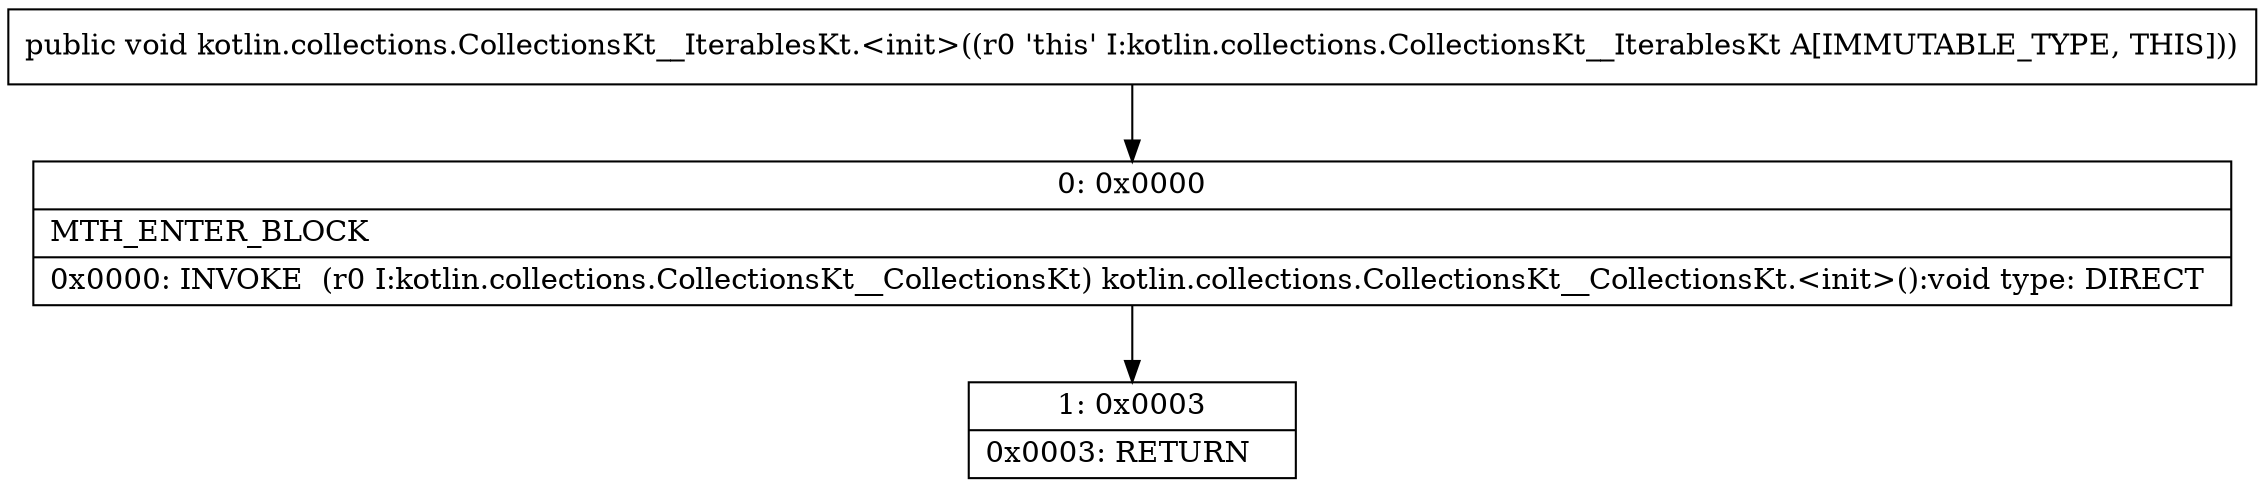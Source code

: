 digraph "CFG forkotlin.collections.CollectionsKt__IterablesKt.\<init\>()V" {
Node_0 [shape=record,label="{0\:\ 0x0000|MTH_ENTER_BLOCK\l|0x0000: INVOKE  (r0 I:kotlin.collections.CollectionsKt__CollectionsKt) kotlin.collections.CollectionsKt__CollectionsKt.\<init\>():void type: DIRECT \l}"];
Node_1 [shape=record,label="{1\:\ 0x0003|0x0003: RETURN   \l}"];
MethodNode[shape=record,label="{public void kotlin.collections.CollectionsKt__IterablesKt.\<init\>((r0 'this' I:kotlin.collections.CollectionsKt__IterablesKt A[IMMUTABLE_TYPE, THIS])) }"];
MethodNode -> Node_0;
Node_0 -> Node_1;
}


